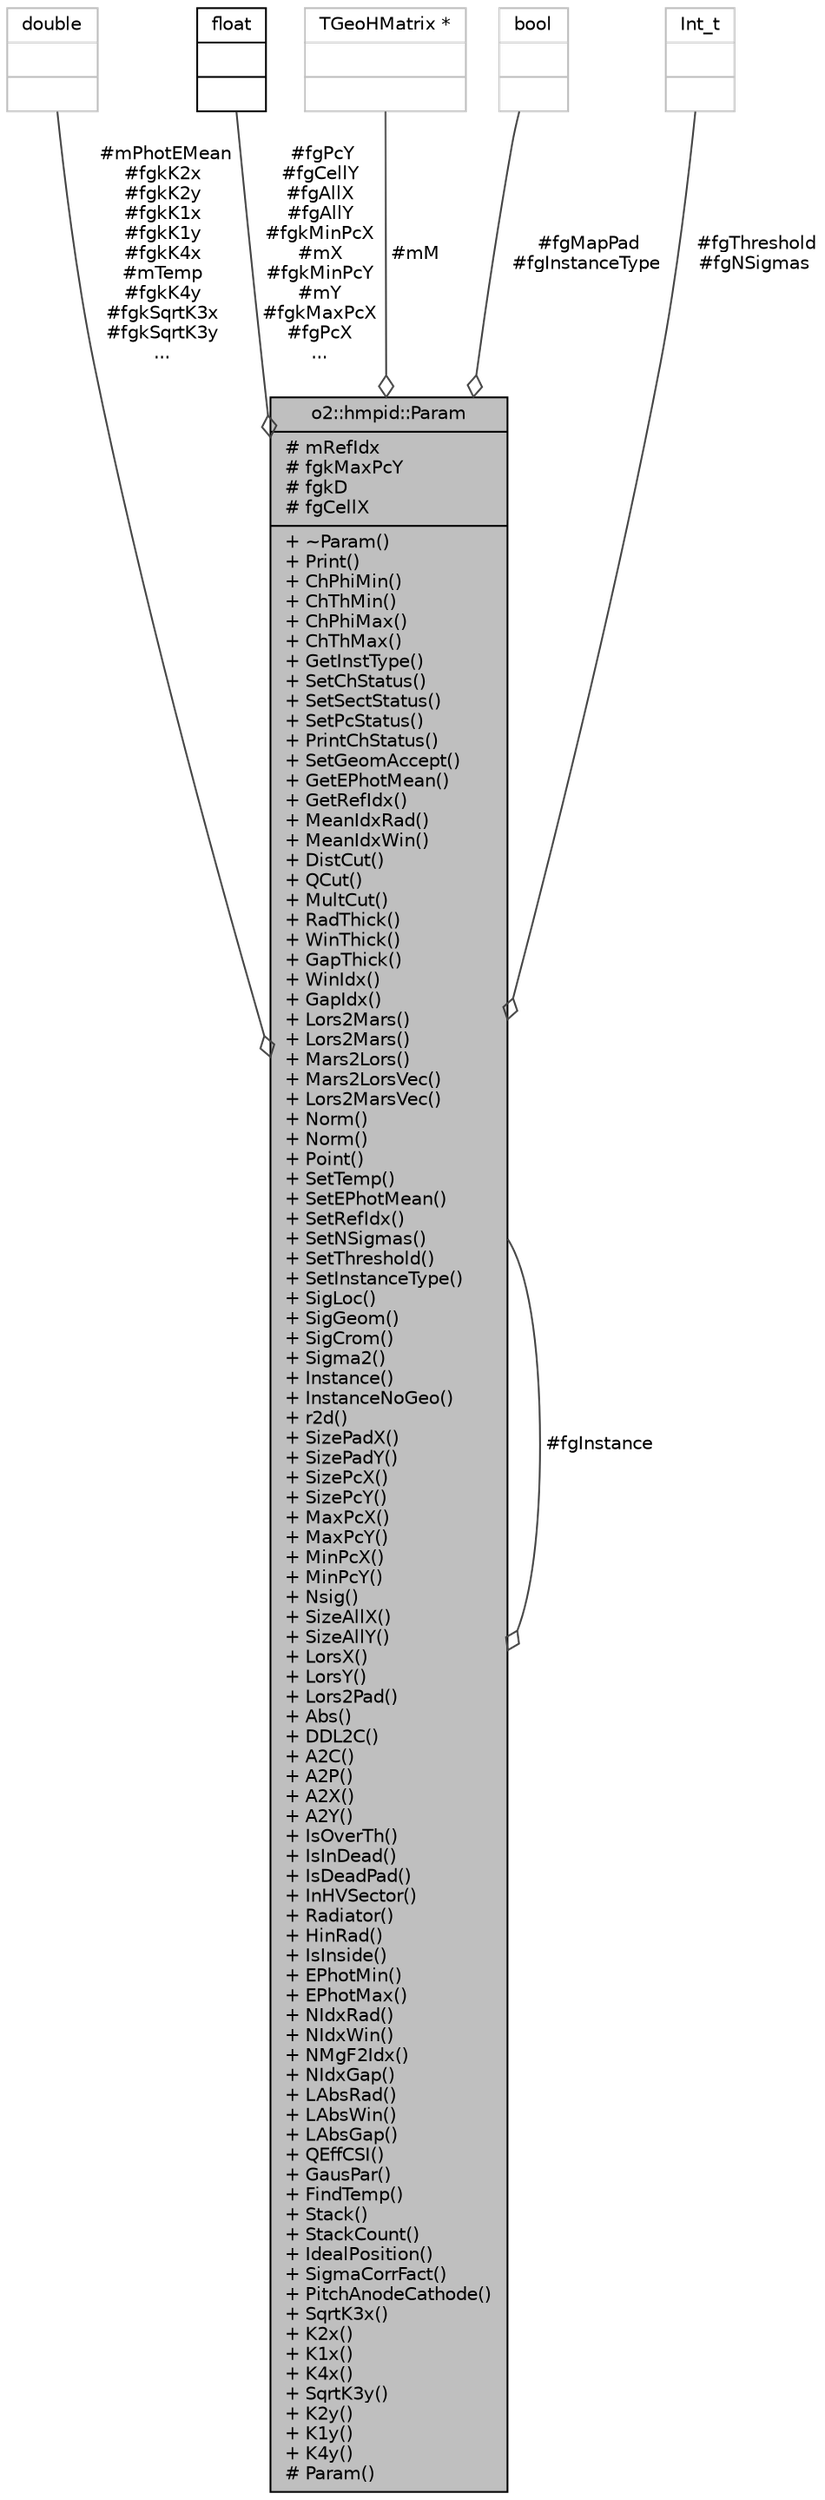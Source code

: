digraph "o2::hmpid::Param"
{
 // INTERACTIVE_SVG=YES
  bgcolor="transparent";
  edge [fontname="Helvetica",fontsize="10",labelfontname="Helvetica",labelfontsize="10"];
  node [fontname="Helvetica",fontsize="10",shape=record];
  Node1 [label="{o2::hmpid::Param\n|# mRefIdx\l# fgkMaxPcY\l# fgkD\l# fgCellX\l|+ ~Param()\l+ Print()\l+ ChPhiMin()\l+ ChThMin()\l+ ChPhiMax()\l+ ChThMax()\l+ GetInstType()\l+ SetChStatus()\l+ SetSectStatus()\l+ SetPcStatus()\l+ PrintChStatus()\l+ SetGeomAccept()\l+ GetEPhotMean()\l+ GetRefIdx()\l+ MeanIdxRad()\l+ MeanIdxWin()\l+ DistCut()\l+ QCut()\l+ MultCut()\l+ RadThick()\l+ WinThick()\l+ GapThick()\l+ WinIdx()\l+ GapIdx()\l+ Lors2Mars()\l+ Lors2Mars()\l+ Mars2Lors()\l+ Mars2LorsVec()\l+ Lors2MarsVec()\l+ Norm()\l+ Norm()\l+ Point()\l+ SetTemp()\l+ SetEPhotMean()\l+ SetRefIdx()\l+ SetNSigmas()\l+ SetThreshold()\l+ SetInstanceType()\l+ SigLoc()\l+ SigGeom()\l+ SigCrom()\l+ Sigma2()\l+ Instance()\l+ InstanceNoGeo()\l+ r2d()\l+ SizePadX()\l+ SizePadY()\l+ SizePcX()\l+ SizePcY()\l+ MaxPcX()\l+ MaxPcY()\l+ MinPcX()\l+ MinPcY()\l+ Nsig()\l+ SizeAllX()\l+ SizeAllY()\l+ LorsX()\l+ LorsY()\l+ Lors2Pad()\l+ Abs()\l+ DDL2C()\l+ A2C()\l+ A2P()\l+ A2X()\l+ A2Y()\l+ IsOverTh()\l+ IsInDead()\l+ IsDeadPad()\l+ InHVSector()\l+ Radiator()\l+ HinRad()\l+ IsInside()\l+ EPhotMin()\l+ EPhotMax()\l+ NIdxRad()\l+ NIdxWin()\l+ NMgF2Idx()\l+ NIdxGap()\l+ LAbsRad()\l+ LAbsWin()\l+ LAbsGap()\l+ QEffCSI()\l+ GausPar()\l+ FindTemp()\l+ Stack()\l+ StackCount()\l+ IdealPosition()\l+ SigmaCorrFact()\l+ PitchAnodeCathode()\l+ SqrtK3x()\l+ K2x()\l+ K1x()\l+ K4x()\l+ SqrtK3y()\l+ K2y()\l+ K1y()\l+ K4y()\l# Param()\l}",height=0.2,width=0.4,color="black", fillcolor="grey75", style="filled" fontcolor="black"];
  Node2 -> Node1 [color="grey25",fontsize="10",style="solid",label=" #mPhotEMean\n#fgkK2x\n#fgkK2y\n#fgkK1x\n#fgkK1y\n#fgkK4x\n#mTemp\n#fgkK4y\n#fgkSqrtK3x\n#fgkSqrtK3y\n..." ,arrowhead="odiamond",fontname="Helvetica"];
  Node2 [label="{double\n||}",height=0.2,width=0.4,color="grey75"];
  Node3 -> Node1 [color="grey25",fontsize="10",style="solid",label=" #fgPcY\n#fgCellY\n#fgAllX\n#fgAllY\n#fgkMinPcX\n#mX\n#fgkMinPcY\n#mY\n#fgkMaxPcX\n#fgPcX\n..." ,arrowhead="odiamond",fontname="Helvetica"];
  Node3 [label="{float\n||}",height=0.2,width=0.4,color="black",URL="$d4/dc3/classfloat.html"];
  Node1 -> Node1 [color="grey25",fontsize="10",style="solid",label=" #fgInstance" ,arrowhead="odiamond",fontname="Helvetica"];
  Node4 -> Node1 [color="grey25",fontsize="10",style="solid",label=" #mM" ,arrowhead="odiamond",fontname="Helvetica"];
  Node4 [label="{TGeoHMatrix *\n||}",height=0.2,width=0.4,color="grey75"];
  Node5 -> Node1 [color="grey25",fontsize="10",style="solid",label=" #fgMapPad\n#fgInstanceType" ,arrowhead="odiamond",fontname="Helvetica"];
  Node5 [label="{bool\n||}",height=0.2,width=0.4,color="grey75"];
  Node6 -> Node1 [color="grey25",fontsize="10",style="solid",label=" #fgThreshold\n#fgNSigmas" ,arrowhead="odiamond",fontname="Helvetica"];
  Node6 [label="{Int_t\n||}",height=0.2,width=0.4,color="grey75"];
}
